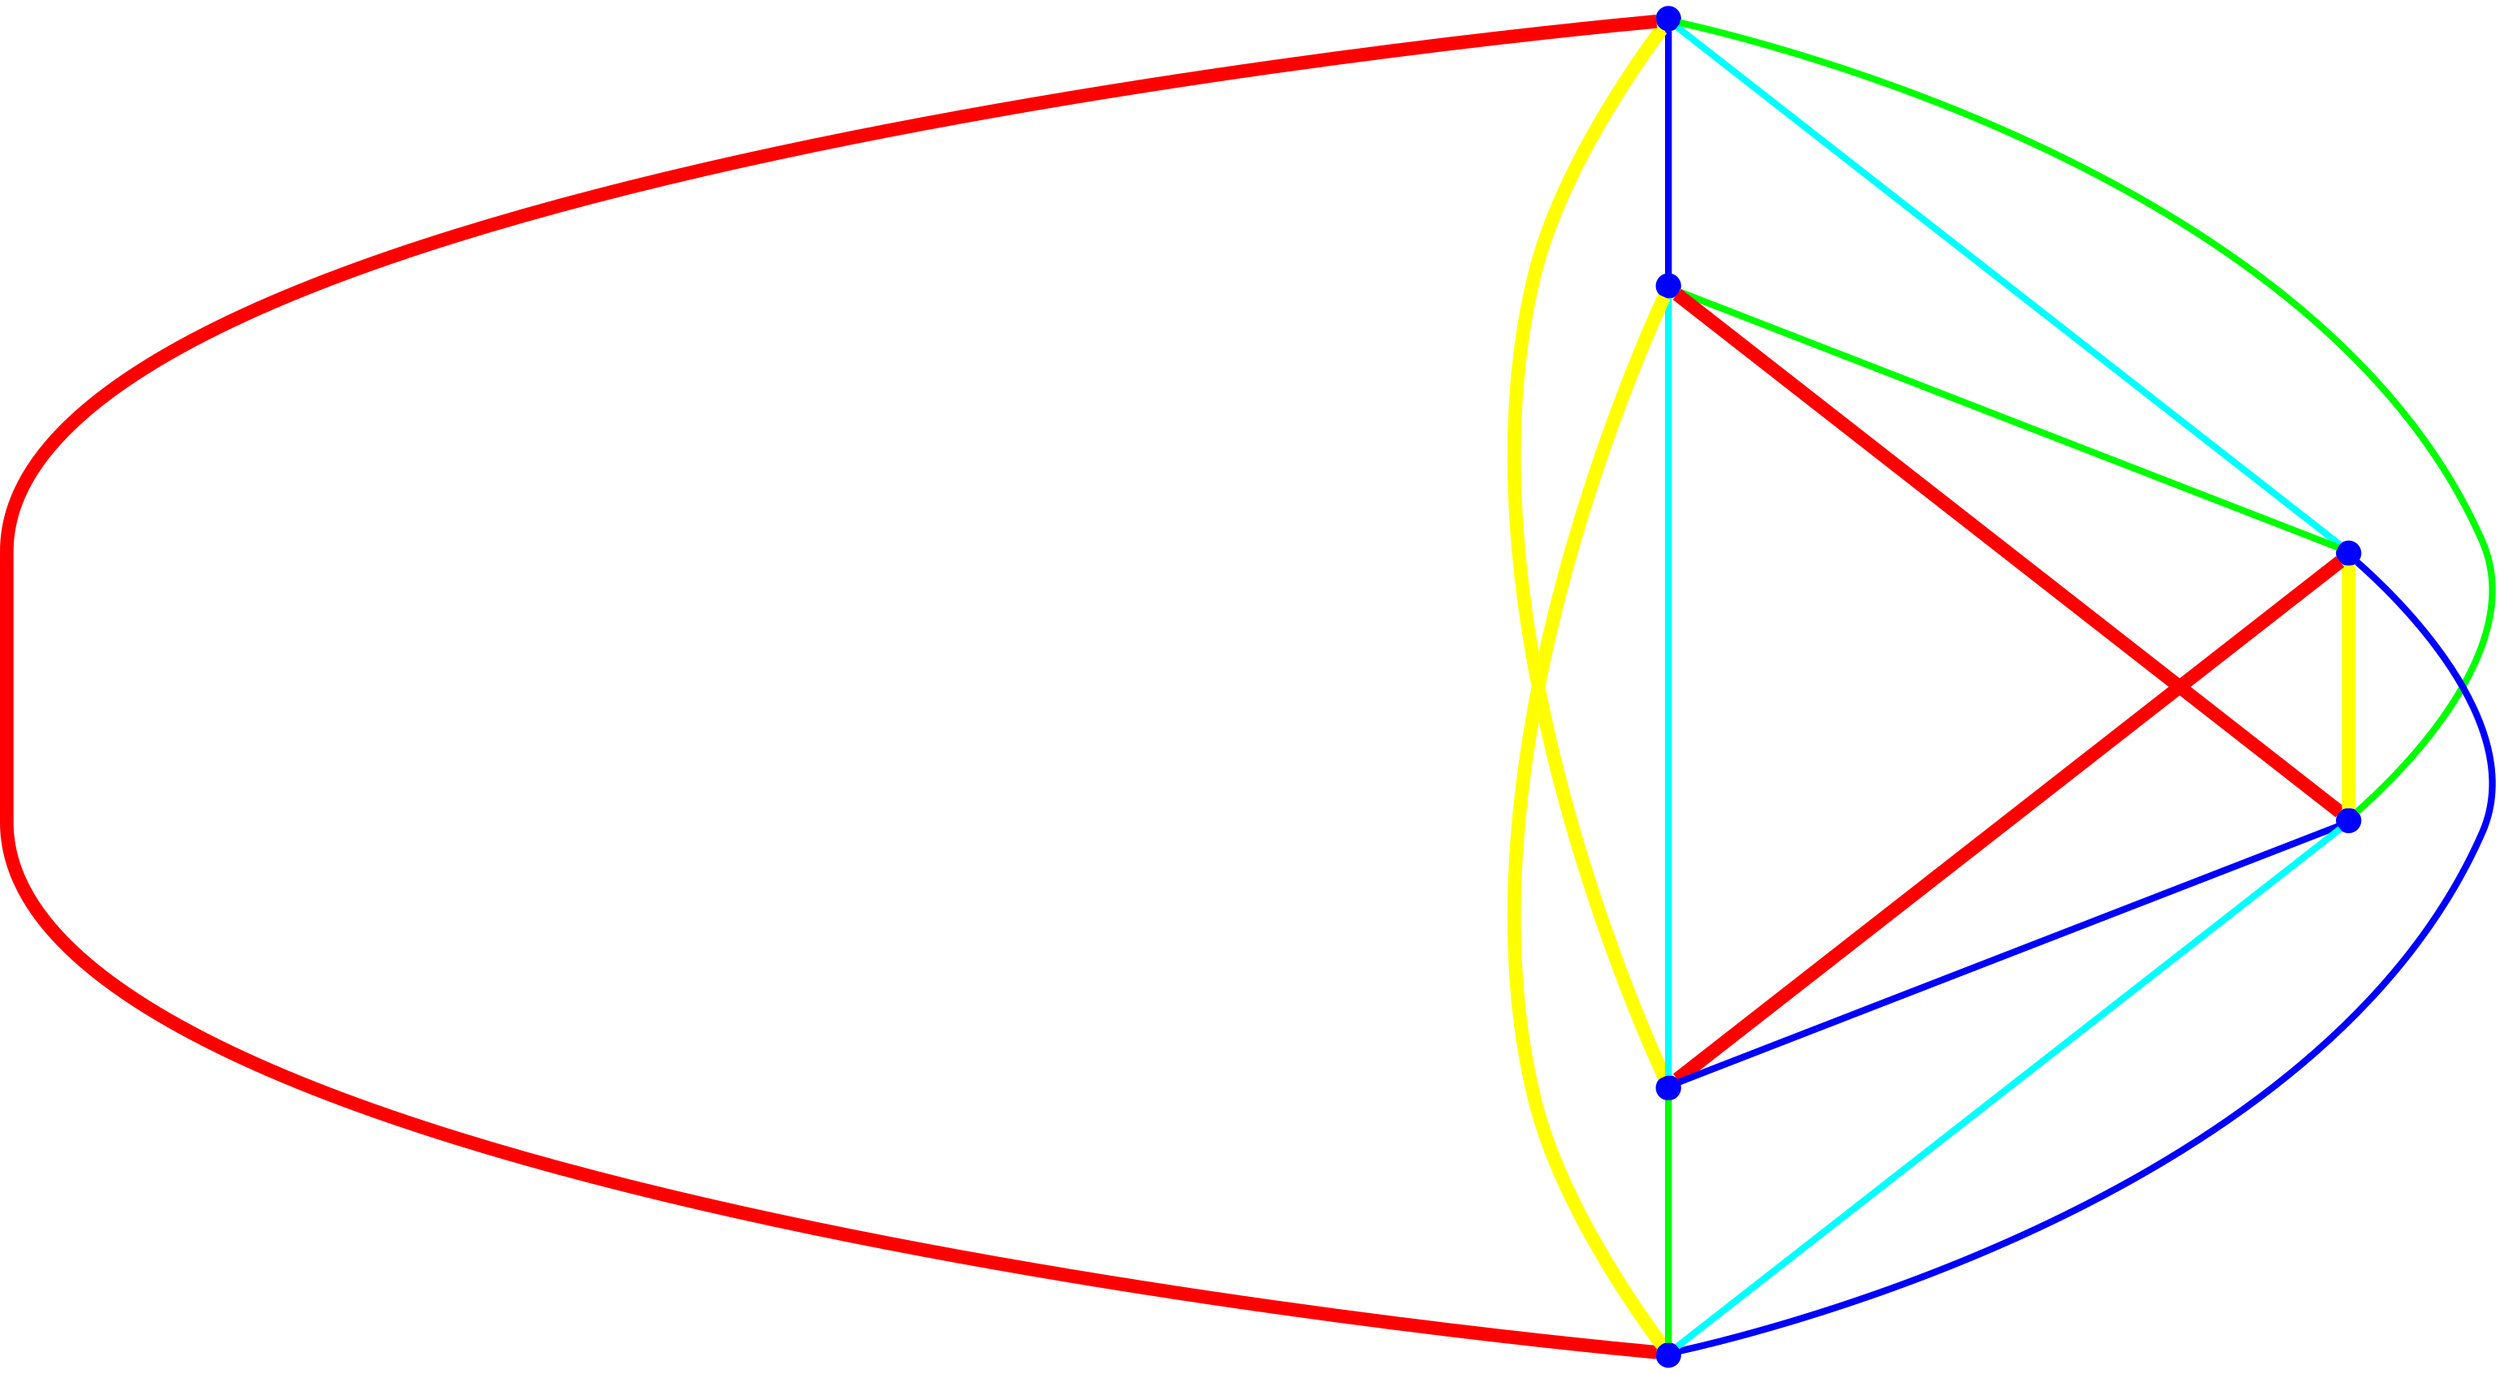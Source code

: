 graph {
ranksep=2
nodesep=2
node [label="" shape=circle style=filled fixedsize=true color=blue fillcolor=blue width=0.2];
"1" -- "2" [style="solid",penwidth="4",color="blue"];
"1" -- "3" [style="solid",penwidth="4",color="cyan"];
"1" -- "4" [style="solid",penwidth="4",color="green"];
"1" -- "5" [style="solid",penwidth="8",color="yellow"];
"1" -- "6" [style="solid",penwidth="8",color="red"];
"2" -- "3" [style="solid",penwidth="4",color="green"];
"2" -- "4" [style="solid",penwidth="8",color="red"];
"2" -- "5" [style="solid",penwidth="4",color="cyan"];
"2" -- "6" [style="solid",penwidth="8",color="yellow"];
"3" -- "4" [style="solid",penwidth="8",color="yellow"];
"3" -- "5" [style="solid",penwidth="8",color="red"];
"3" -- "6" [style="solid",penwidth="4",color="blue"];
"4" -- "5" [style="solid",penwidth="4",color="blue"];
"4" -- "6" [style="solid",penwidth="4",color="cyan"];
"5" -- "6" [style="solid",penwidth="4",color="green"];
}
